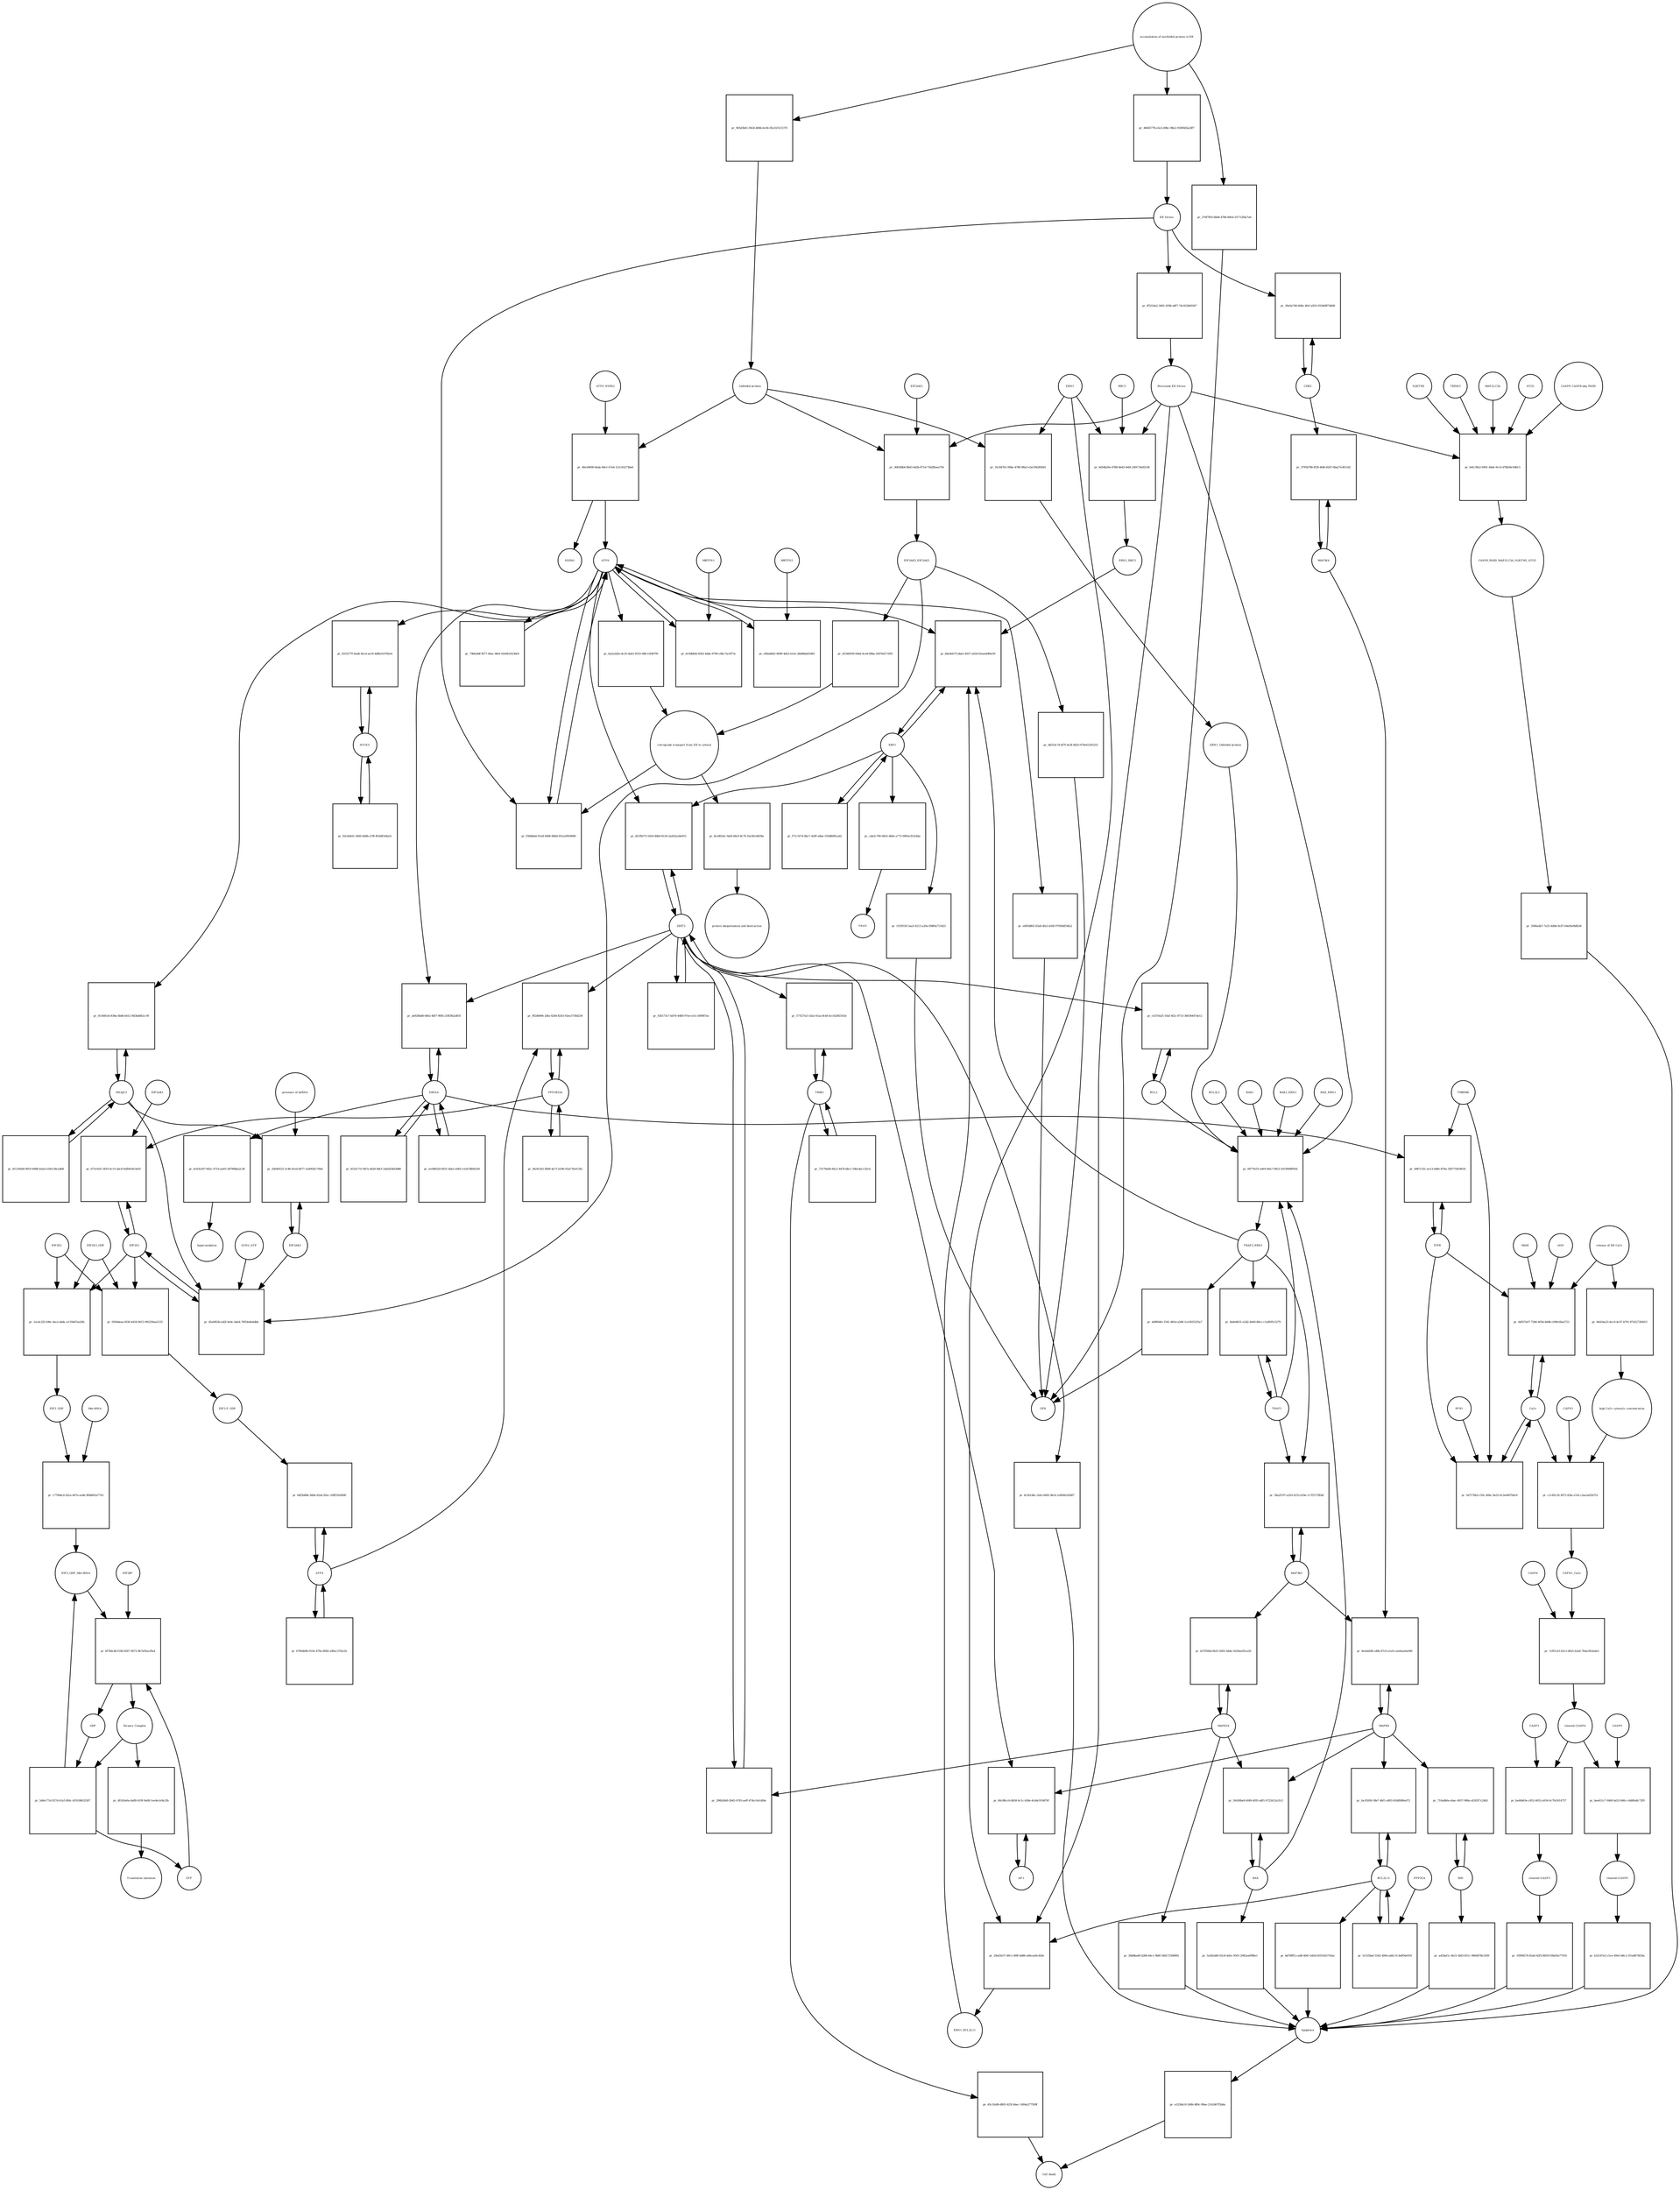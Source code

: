 strict digraph  {
ATF6_HSPA5 [annotation="", bipartite=0, cls=complex, fontsize=4, label=ATF6_HSPA5, shape=circle];
"pr_46e26696-8ada-40e1-b7a4-121c63273ba6" [annotation="", bipartite=1, cls=process, fontsize=4, label="pr_46e26696-8ada-40e1-b7a4-121c63273ba6", shape=square];
ATF6 [annotation="urn_miriam_hgnc.symbol_ATF6", bipartite=0, cls=macromolecule, fontsize=4, label=ATF6, shape=circle];
HSPA5 [annotation="urn_miriam_hgnc.symbol_HSPA5", bipartite=0, cls=macromolecule, fontsize=4, label=HSPA5, shape=circle];
"Unfolded protein" [annotation="", bipartite=0, cls=macromolecule, fontsize=4, label="Unfolded protein", shape=circle];
ERN1 [annotation="urn_miriam_hgnc.symbol_ERN1", bipartite=0, cls=macromolecule, fontsize=4, label=ERN1, shape=circle];
"pr_55c847b1-00be-4786-98a3-e3a194285b91" [annotation="", bipartite=1, cls=process, fontsize=4, label="pr_55c847b1-00be-4786-98a3-e3a194285b91", shape=square];
"ERN1_Unfolded protein" [annotation="", bipartite=0, cls=complex, fontsize=4, label="ERN1_Unfolded protein", shape=circle];
EIF2AK3_EIF2AK3 [annotation="", bipartite=0, cls=complex, fontsize=4, label=EIF2AK3_EIF2AK3, shape=circle];
"pr_45340939-044d-4ce8-89ba-5f476d1735f5" [annotation="", bipartite=1, cls=process, fontsize=4, label="pr_45340939-044d-4ce8-89ba-5f476d1735f5", shape=square];
"retrograde transport from ER to cytosol" [annotation="", bipartite=0, cls=phenotype, fontsize=4, label="retrograde transport from ER to cytosol", shape=circle];
"pr_ba2a2d2a-dc25-4ab3-9555-08fc15f407f6" [annotation="", bipartite=1, cls=process, fontsize=4, label="pr_ba2a2d2a-dc25-4ab3-9555-08fc15f407f6", shape=square];
"pr_8ce8024c-9af4-48c9-8c76-1bc0b144f3bc" [annotation="", bipartite=1, cls=process, fontsize=4, label="pr_8ce8024c-9af4-48c9-8c76-1bc0b144f3bc", shape=square];
"protein ubiquitination and destruction" [annotation="", bipartite=0, cls=phenotype, fontsize=4, label="protein ubiquitination and destruction", shape=circle];
"pr_6977fe55-a9e9-46a7-9453-1653908ff95d" [annotation="", bipartite=1, cls=process, fontsize=4, label="pr_6977fe55-a9e9-46a7-9453-1653908ff95d", shape=square];
TRAF2_ERN1 [annotation="", bipartite=0, cls=complex, fontsize=4, label=TRAF2_ERN1, shape=circle];
BAK1_ERN1 [annotation="", bipartite=0, cls=complex, fontsize=4, label=BAK1_ERN1, shape=circle];
BAX_ERN1 [annotation="", bipartite=0, cls=complex, fontsize=4, label=BAX_ERN1, shape=circle];
BCL2 [annotation="urn_miriam_hgnc.symbol_BCL2", bipartite=0, cls="nucleic acid feature", fontsize=4, label=BCL2, shape=circle];
BCL2L1 [annotation="urn_miriam_hgnc.symbol_BCL2L1", bipartite=0, cls=macromolecule, fontsize=4, label=BCL2L1, shape=circle];
"Persistant ER Stress" [annotation="", bipartite=0, cls=phenotype, fontsize=4, label="Persistant ER Stress", shape=circle];
BAX [annotation="urn_miriam_hgnc.symbol_BAX", bipartite=0, cls=macromolecule, fontsize=4, label=BAX, shape=circle];
BAK1 [annotation="urn_miriam_hgnc.symbol_BAK1", bipartite=0, cls=macromolecule, fontsize=4, label=BAK1, shape=circle];
TRAF2 [annotation="urn_miriam_hgnc.symbol_TRAF2", bipartite=0, cls=macromolecule, fontsize=4, label=TRAF2, shape=circle];
XBP1 [annotation="urn_miriam_hgnc.symbol_XBP1", bipartite=0, cls=macromolecule, fontsize=4, label=XBP1, shape=circle];
"pr_b8a9eb75-bba5-4937-a634-b5aeafdf6e50" [annotation="", bipartite=1, cls=process, fontsize=4, label="pr_b8a9eb75-bba5-4937-a634-b5aeafdf6e50", shape=square];
ERN1_BBC3 [annotation="", bipartite=0, cls=complex, fontsize=4, label=ERN1_BBC3, shape=circle];
ERN1_BCL2L11 [annotation="", bipartite=0, cls=complex, fontsize=4, label=ERN1_BCL2L11, shape=circle];
"pr_f71c1674-8bc7-429f-a6be-193d80f0ca62" [annotation="", bipartite=1, cls=process, fontsize=4, label="pr_f71c1674-8bc7-429f-a6be-193d80f0ca62", shape=square];
"pr_cda5c796-6825-4b0e-a772-0905e353244a" [annotation="", bipartite=1, cls=process, fontsize=4, label="pr_cda5c796-6825-4b0e-a772-0905e353244a", shape=square];
ERAD [annotation="", bipartite=0, cls=phenotype, fontsize=4, label=ERAD, shape=circle];
"pr_1f1f9550-5aa5-4213-a29a-f08f0a715423" [annotation="", bipartite=1, cls=process, fontsize=4, label="pr_1f1f9550-5aa5-4213-a29a-f08f0a715423", shape=square];
UPR [annotation="", bipartite=0, cls=phenotype, fontsize=4, label=UPR, shape=circle];
"pr_8a8e8631-e2d2-4449-88cc-c1af695c5279" [annotation="", bipartite=1, cls=process, fontsize=4, label="pr_8a8e8631-e2d2-4449-88cc-c1af695c5279", shape=square];
MAPK8 [annotation="urn_miriam_hgnc.symbol_MAPK8", bipartite=0, cls=macromolecule, fontsize=4, label=MAPK8, shape=circle];
"pr_4ee6afd8-cd8b-47c0-a1e4-cea4eaa6a048" [annotation="", bipartite=1, cls=process, fontsize=4, label="pr_4ee6afd8-cd8b-47c0-a1e4-cea4eaa6a048", shape=square];
MAP3K4 [annotation="urn_miriam_hgnc.symbol_MAP3K4", bipartite=0, cls=macromolecule, fontsize=4, label=MAP3K4, shape=circle];
MAP3K5 [annotation="urn_miriam_hgnc.symbol_MAP3K5", bipartite=0, cls=macromolecule, fontsize=4, label=MAP3K5, shape=circle];
MAPK14 [annotation="urn_miriam_hgnc.symbol_MAPK14", bipartite=0, cls=macromolecule, fontsize=4, label=MAPK14, shape=circle];
"pr_b27f566d-0b31-4491-bb4e-5d34ae95ca26" [annotation="", bipartite=1, cls=process, fontsize=4, label="pr_b27f566d-0b31-4491-bb4e-5d34ae95ca26", shape=square];
"pr_36b8bad0-428b-44c1-9b6f-58d172508841" [annotation="", bipartite=1, cls=process, fontsize=4, label="pr_36b8bad0-428b-44c1-9b6f-58d172508841", shape=square];
Apoptosis [annotation="", bipartite=0, cls=phenotype, fontsize=4, label=Apoptosis, shape=circle];
DDIT3 [annotation="urn_miriam_hgnc.symbol_DDIT3", bipartite=0, cls=macromolecule, fontsize=4, label=DDIT3, shape=circle];
"pr_296b26d0-2b45-4765-aeff-47dcc0e1dfde" [annotation="", bipartite=1, cls=process, fontsize=4, label="pr_296b26d0-2b45-4765-aeff-47dcc0e1dfde", shape=square];
"pr_bc5b14bc-2efe-4492-96c6-1efb0b1d2687" [annotation="", bipartite=1, cls=process, fontsize=4, label="pr_bc5b14bc-2efe-4492-96c6-1efb0b1d2687", shape=square];
"pr_cb37eb25-16af-4f2c-8713-36036447de12" [annotation="", bipartite=1, cls=process, fontsize=4, label="pr_cb37eb25-16af-4f2c-8713-36036447de12", shape=square];
"pr_f5fdb6a6-91e8-4906-868d-051a2f959080" [annotation="", bipartite=1, cls=process, fontsize=4, label="pr_f5fdb6a6-91e8-4906-868d-051a2f959080", shape=square];
"ER Stress" [annotation="", bipartite=0, cls=phenotype, fontsize=4, label="ER Stress", shape=circle];
"pr_6c0dbbfd-9562-4dda-9799-c6bc7acf073c" [annotation="", bipartite=1, cls=process, fontsize=4, label="pr_6c0dbbfd-9562-4dda-9799-c6bc7acf073c", shape=square];
MBTPS1 [annotation="urn_miriam_hgnc.symbol_MBTPS1", bipartite=0, cls=macromolecule, fontsize=4, label=MBTPS1, shape=circle];
"pr_e9bab6b2-8699-4d52-b1ee-28dd8ab01861" [annotation="", bipartite=1, cls=process, fontsize=4, label="pr_e9bab6b2-8699-4d52-b1ee-28dd8ab01861", shape=square];
MBTPS2 [annotation="urn_miriam_hgnc.symbol_MBTPS2", bipartite=0, cls=macromolecule, fontsize=4, label=MBTPS2, shape=circle];
"pr_79bfa48f-f677-40ac-86ef-02e6b10236e9" [annotation="", bipartite=1, cls=process, fontsize=4, label="pr_79bfa48f-f677-40ac-86ef-02e6b10236e9", shape=square];
"pr_926173c7-bd76-4480-97ee-e51c180987ae" [annotation="", bipartite=1, cls=process, fontsize=4, label="pr_926173c7-bd76-4480-97ee-e51c180987ae", shape=square];
"pr_821fb575-5418-48b0-813d-2ad25a24e053" [annotation="", bipartite=1, cls=process, fontsize=4, label="pr_821fb575-5418-48b0-813d-2ad25a24e053", shape=square];
EIF2S1 [annotation="urn_miriam_hgnc.symbol_EIF2S1", bipartite=0, cls=macromolecule, fontsize=4, label=EIF2S1, shape=circle];
"pr_d5a0f63b-ed2f-4e4c-b4e4-76f54e8ebdbb" [annotation="", bipartite=1, cls=process, fontsize=4, label="pr_d5a0f63b-ed2f-4e4c-b4e4-76f54e8ebdbb", shape=square];
GCN2_ATP [annotation="", bipartite=0, cls=complex, fontsize=4, label=GCN2_ATP, shape=circle];
EIF2AK2 [annotation="urn_miriam_hgnc.symbol_EIF2AK2", bipartite=0, cls=macromolecule, fontsize=4, label=EIF2AK2, shape=circle];
DNAJC3 [annotation="urn_miriam_hgnc.symbol_DNAJC3", bipartite=0, cls=macromolecule, fontsize=4, label=DNAJC3, shape=circle];
EIF2S2 [annotation="urn_miriam_hgnc.symbol_EIF2S2", bipartite=0, cls=macromolecule, fontsize=4, label=EIF2S2, shape=circle];
"pr_1ecdc22f-e96c-4ece-bb4c-e1356d7ae26b" [annotation="", bipartite=1, cls=process, fontsize=4, label="pr_1ecdc22f-e96c-4ece-bb4c-e1356d7ae26b", shape=square];
EIF2S3_GDP [annotation="", bipartite=0, cls=complex, fontsize=4, label=EIF2S3_GDP, shape=circle];
EIF2_GDP [annotation="", bipartite=0, cls=complex, fontsize=4, label=EIF2_GDP, shape=circle];
"EIF2_GDP_Met-tRNA" [annotation="", bipartite=0, cls=complex, fontsize=4, label="EIF2_GDP_Met-tRNA", shape=circle];
"pr_bf78dc4b-f18d-4567-9673-9b7a05acf6a4" [annotation="", bipartite=1, cls=process, fontsize=4, label="pr_bf78dc4b-f18d-4567-9673-9b7a05acf6a4", shape=square];
"Ternary Complex" [annotation="", bipartite=0, cls=complex, fontsize=4, label="Ternary Complex", shape=circle];
"EIF2B*" [annotation="", bipartite=0, cls=complex, fontsize=4, label="EIF2B*", shape=circle];
GTP [annotation="urn_miriam_obo.chebi_CHEBI%3A57600", bipartite=0, cls="simple chemical", fontsize=4, label=GTP, shape=circle];
GDP [annotation="urn_miriam_obo.chebi_CHEBI%3A65180", bipartite=0, cls="simple chemical", fontsize=4, label=GDP, shape=circle];
"pr_5d4e171d-927d-41a5-8fdc-d19108632587" [annotation="", bipartite=1, cls=process, fontsize=4, label="pr_5d4e171d-927d-41a5-8fdc-d19108632587", shape=square];
ATF4 [annotation="urn_miriam_hgnc.symbol_ATF4", bipartite=0, cls=macromolecule, fontsize=4, label=ATF4, shape=circle];
"pr_64f2b8b6-56bb-42eb-92ec-16fff1fe0b90" [annotation="", bipartite=1, cls=process, fontsize=4, label="pr_64f2b8b6-56bb-42eb-92ec-16fff1fe0b90", shape=square];
"EIF2-P_GDP" [annotation="", bipartite=0, cls=complex, fontsize=4, label="EIF2-P_GDP", shape=circle];
"pr_b70b4b9b-910e-470a-8082-a96ec27b2cfa" [annotation="", bipartite=1, cls=process, fontsize=4, label="pr_b70b4b9b-910e-470a-8082-a96ec27b2cfa", shape=square];
PPP1R15A [annotation="urn_miriam_hgnc.symbol_PPP1R15A", bipartite=0, cls=macromolecule, fontsize=4, label=PPP1R15A, shape=circle];
"pr_9f2d6066-2dfa-4264-8243-92ee3738d239" [annotation="", bipartite=1, cls=process, fontsize=4, label="pr_9f2d6066-2dfa-4264-8243-92ee3738d239", shape=square];
"pr_4fa912b1-fb08-4a71-b19b-03a17fa01342" [annotation="", bipartite=1, cls=process, fontsize=4, label="pr_4fa912b1-fb08-4a71-b19b-03a17fa01342", shape=square];
"pr_d01b5e6a-da89-419f-9a08-1ee4e1e9a33b" [annotation="", bipartite=1, cls=process, fontsize=4, label="pr_d01b5e6a-da89-419f-9a08-1ee4e1e9a33b", shape=square];
"Translation initiation" [annotation="", bipartite=0, cls=phenotype, fontsize=4, label="Translation initiation", shape=circle];
"pr_58a2f197-a203-4152-b18e-1c7f5175ffdd" [annotation="", bipartite=1, cls=process, fontsize=4, label="pr_58a2f197-a203-4152-b18e-1c7f5175ffdd", shape=square];
ERO1A [annotation="urn_miriam_hgnc.symbol_ERO1A", bipartite=0, cls=macromolecule, fontsize=4, label=ERO1A, shape=circle];
"pr_ab928bd8-6842-4bf7-90fb-218f382a4f5f" [annotation="", bipartite=1, cls=process, fontsize=4, label="pr_ab928bd8-6842-4bf7-90fb-218f382a4f5f", shape=square];
"pr_ee58852d-4931-4ba5-a065-e1ed7db9a556" [annotation="", bipartite=1, cls=process, fontsize=4, label="pr_ee58852d-4931-4ba5-a065-e1ed7db9a556", shape=square];
"pr_671e5ef1-4f10-4c15-abc8-0afb9c6e3e03" [annotation="", bipartite=1, cls=process, fontsize=4, label="pr_671e5ef1-4f10-4c15-abc8-0afb9c6e3e03", shape=square];
EIF2AK1 [annotation="urn_miriam_hgnc.symbol_EIF2AK1", bipartite=0, cls=macromolecule, fontsize=4, label=EIF2AK1, shape=circle];
"pr_56436be9-6049-4f05-a8f1-6722612a1fc2" [annotation="", bipartite=1, cls=process, fontsize=4, label="pr_56436be9-6049-4f05-a8f1-6722612a1fc2", shape=square];
"pr_5a3b2d40-02c8-4d3c-9501-2945aa09f8e1" [annotation="", bipartite=1, cls=process, fontsize=4, label="pr_5a3b2d40-02c8-4d3c-9501-2945aa09f8e1", shape=square];
"Ca2+" [annotation="urn_miriam_obo.chebi_CHEBI%3A29108", bipartite=0, cls="simple chemical", fontsize=4, label="Ca2+", shape=circle];
"pr_6d937a07-72b6-405b-8d48-c090c6ba2721" [annotation="", bipartite=1, cls=process, fontsize=4, label="pr_6d937a07-72b6-405b-8d48-c090c6ba2721", shape=square];
"release of ER Ca2+" [annotation="", bipartite=0, cls=phenotype, fontsize=4, label="release of ER Ca2+", shape=circle];
ITPR [annotation="urn_miriam_hgnc.symbol_ITPR1|urn_miriam_hgnc.symbol_ITPR2|urn_miriam_hgnc.symbol_ITPR3", bipartite=0, cls=macromolecule, fontsize=4, label=ITPR, shape=circle];
MAM [annotation="", bipartite=0, cls=phenotype, fontsize=4, label=MAM, shape=circle];
s619 [annotation="", bipartite=0, cls=complex, fontsize=4, label=s619, shape=circle];
"pr_3795b786-ff28-4fdb-82d7-6ba27e3611d2" [annotation="", bipartite=1, cls=process, fontsize=4, label="pr_3795b786-ff28-4fdb-82d7-6ba27e3611d2", shape=square];
CDK5 [annotation="urn_miriam_hgnc.symbol_CDK5", bipartite=0, cls=macromolecule, fontsize=4, label=CDK5, shape=circle];
"pr_39e0a7d9-406e-4fef-a503-933468f74b08" [annotation="", bipartite=1, cls="uncertain process", fontsize=4, label="pr_39e0a7d9-406e-4fef-a503-933468f74b08", shape=square];
"pr_e3238a10-246b-489c-98ae-2142467f2bda" [annotation="", bipartite=1, cls=process, fontsize=4, label="pr_e3238a10-246b-489c-98ae-2142467f2bda", shape=square];
"Cell death" [annotation="", bipartite=0, cls=phenotype, fontsize=4, label="Cell death", shape=circle];
"pr_5d7176b3-c50c-466c-9a32-0c2e0407b4c9" [annotation="", bipartite=1, cls=process, fontsize=4, label="pr_5d7176b3-c50c-466c-9a32-0c2e0407b4c9", shape=square];
TMBIM6 [annotation="urn_miriam_hgnc.symbol_TMBIM6", bipartite=0, cls=macromolecule, fontsize=4, label=TMBIM6, shape=circle];
RYR1 [annotation="urn_miriam_hgnc.symbol_RYR1", bipartite=0, cls=macromolecule, fontsize=4, label=RYR1, shape=circle];
EIF2AK3 [annotation="urn_miriam_hgnc.symbol_EIF2AK3", bipartite=0, cls=macromolecule, fontsize=4, label=EIF2AK3, shape=circle];
"pr_3683fdb4-8b43-4d2b-871d-75d2ffaea756" [annotation="", bipartite=1, cls=process, fontsize=4, label="pr_3683fdb4-8b43-4d2b-871d-75d2ffaea756", shape=square];
"pr_6c63e207-062c-471d-aa93-3d790bba2c36" [annotation="", bipartite=1, cls=process, fontsize=4, label="pr_6c63e207-062c-471d-aa93-3d790bba2c36", shape=square];
hyperoxidation [annotation="", bipartite=0, cls=phenotype, fontsize=4, label=hyperoxidation, shape=circle];
"pr_4525c71f-9d7a-4b20-8dcf-2a82d34d3d88" [annotation="", bipartite=1, cls=process, fontsize=4, label="pr_4525c71f-9d7a-4b20-8dcf-2a82d34d3d88", shape=square];
"pr_ff522da2-59d1-459b-a8f7-74c4528d5567" [annotation="", bipartite=1, cls=process, fontsize=4, label="pr_ff522da2-59d1-459b-a8f7-74c4528d5567", shape=square];
"CASP8_CASP8-ubq_FADD" [annotation="", bipartite=0, cls=complex, fontsize=4, label="CASP8_CASP8-ubq_FADD", shape=circle];
"pr_0efc39a2-6901-44de-9cc0-d78b56c0d0c5" [annotation="", bipartite=1, cls=process, fontsize=4, label="pr_0efc39a2-6901-44de-9cc0-d78b56c0d0c5", shape=square];
"SQSTM1 " [annotation="urn_miriam_hgnc.symbol_SQSTM1", bipartite=0, cls=macromolecule, fontsize=4, label="SQSTM1 ", shape=circle];
CASP8_FADD_MAP1LC3A_SQSTM1_ATG5 [annotation="", bipartite=0, cls=complex, fontsize=4, label=CASP8_FADD_MAP1LC3A_SQSTM1_ATG5, shape=circle];
TRIM13 [annotation="urn_miriam_hgnc.symbol_TRIM13", bipartite=0, cls=macromolecule, fontsize=4, label=TRIM13, shape=circle];
MAP1LC3A [annotation="urn_miriam_hgnc.symbol_MAP1LC3A", bipartite=0, cls=macromolecule, fontsize=4, label=MAP1LC3A, shape=circle];
ATG5 [annotation="urn_miriam_hgnc.symbol_ATG5", bipartite=0, cls=macromolecule, fontsize=4, label=ATG5, shape=circle];
"pr_2006a4b7-7a55-4d9d-9c87-64ef4e9bfb38" [annotation="", bipartite=1, cls=process, fontsize=4, label="pr_2006a4b7-7a55-4d9d-9c87-64ef4e9bfb38", shape=square];
"AP-1" [annotation="urn_miriam_hgnc.symbol_FOS|urn_miriam_hgnc.symbol_FOSB|urn_miriam_hgnc.symbol_FOSL1|urn_miriam_hgnc.symbol_FOSL2|urn_miriam_hgnc.symbol_JUN|urn_miriam_hgnc.symbol_JUNB|urn_miriam_hgnc.symbol_JUND", bipartite=0, cls=macromolecule, fontsize=4, label="AP-1", shape=circle];
"pr_66c88cc6-db58-4c1c-b58e-4cb4c919d76f" [annotation="", bipartite=1, cls=process, fontsize=4, label="pr_66c88cc6-db58-4c1c-b58e-4cb4c919d76f", shape=square];
"pr_d3646525-3c46-41ed-8477-1a0002fc70b4" [annotation="", bipartite=1, cls=process, fontsize=4, label="pr_d3646525-3c46-41ed-8477-1a0002fc70b4", shape=square];
"presence of dsRNA" [annotation="", bipartite=0, cls=phenotype, fontsize=4, label="presence of dsRNA", shape=circle];
"Met-tRNA" [annotation="urn_miriam_hgnc_HGNC%3A34779", bipartite=0, cls="nucleic acid feature", fontsize=4, label="Met-tRNA", shape=circle];
"pr_c7700dcd-2b1a-447a-aa46-9f4b692a7743" [annotation="", bipartite=1, cls=process, fontsize=4, label="pr_c7700dcd-2b1a-447a-aa46-9f4b692a7743", shape=square];
"pr_05044eae-f630-4434-9615-992256ae2155" [annotation="", bipartite=1, cls=process, fontsize=4, label="pr_05044eae-f630-4434-9615-992256ae2155", shape=square];
"accumulation of misfolded protein in ER" [annotation="", bipartite=0, cls=phenotype, fontsize=4, label="accumulation of misfolded protein in ER", shape=circle];
"pr_945d3b61-9424-484b-bc64-05e1b7e31370" [annotation="", bipartite=1, cls=process, fontsize=4, label="pr_945d3b61-9424-484b-bc64-05e1b7e31370", shape=square];
"pr_46665778-e5e3-49bc-98e2-91800d3a20f7" [annotation="", bipartite=1, cls=process, fontsize=4, label="pr_46665778-e5e3-49bc-98e2-91800d3a20f7", shape=square];
"pr_376f7f05-6b84-4786-89ed-1f1712fbe7a6" [annotation="", bipartite=1, cls=process, fontsize=4, label="pr_376f7f05-6b84-4786-89ed-1f1712fbe7a6", shape=square];
"pr_dd333c7d-bf7f-4e3f-8d25-676e61205255" [annotation="", bipartite=1, cls=process, fontsize=4, label="pr_dd333c7d-bf7f-4e3f-8d25-676e61205255", shape=square];
"pr_4d9f646c-f541-481d-a568-1ce3035255a7" [annotation="", bipartite=1, cls=process, fontsize=4, label="pr_4d9f646c-f541-481d-a568-1ce3035255a7", shape=square];
"pr_e805d802-83a8-4fa5-b56f-979566f54fa2" [annotation="", bipartite=1, cls=process, fontsize=4, label="pr_e805d802-83a8-4fa5-b56f-979566f54fa2", shape=square];
BCL2L11 [annotation="urn_miriam_hgnc.symbol_BCL2L11", bipartite=0, cls=macromolecule, fontsize=4, label=BCL2L11, shape=circle];
"pr_fac95f49-38e7-4bf1-a893-fd3df688ed72" [annotation="", bipartite=1, cls=process, fontsize=4, label="pr_fac95f49-38e7-4bf1-a893-fd3df688ed72", shape=square];
BID [annotation="urn_miriam_hgnc.symbol_BID", bipartite=0, cls=macromolecule, fontsize=4, label=BID, shape=circle];
"pr_710adb6e-ebac-4937-986a-af265f7c24b5" [annotation="", bipartite=1, cls=process, fontsize=4, label="pr_710adb6e-ebac-4937-986a-af265f7c24b5", shape=square];
"pr_bd76fff2-cad0-4041-b45d-4555425743ac" [annotation="", bipartite=1, cls=process, fontsize=4, label="pr_bd76fff2-cad0-4041-b45d-4555425743ac", shape=square];
"pr_a424af1c-8e21-4bf3-851c-9844878e3189" [annotation="", bipartite=1, cls=process, fontsize=4, label="pr_a424af1c-8e21-4bf3-851c-9844878e3189", shape=square];
"pr_29a03e57-d9c1-46ff-bd86-a9dcae8c426e" [annotation="", bipartite=1, cls=process, fontsize=4, label="pr_29a03e57-d9c1-46ff-bd86-a9dcae8c426e", shape=square];
"pr_0d54b20e-d788-4b45-9ebf-249174a92536" [annotation="", bipartite=1, cls=process, fontsize=4, label="pr_0d54b20e-d788-4b45-9ebf-249174a92536", shape=square];
BBC3 [annotation="urn_miriam_hgnc.symbol_BBC3", bipartite=0, cls=macromolecule, fontsize=4, label=BBC3, shape=circle];
"pr_5c535baf-5542-4064-abb1-fc3aff04e916" [annotation="", bipartite=1, cls=process, fontsize=4, label="pr_5c535baf-5542-4064-abb1-fc3aff04e916", shape=square];
PPP2CA [annotation="urn_miriam_hgnc.symbol_PPP2CA", bipartite=0, cls=macromolecule, fontsize=4, label=PPP2CA, shape=circle];
TRIB3 [annotation="urn_miriam_hgnc.symbol_TRIB3", bipartite=0, cls=macromolecule, fontsize=4, label=TRIB3, shape=circle];
"pr_571f27a3-1d2a-41aa-8cbf-bcc62d92163e" [annotation="", bipartite=1, cls=process, fontsize=4, label="pr_571f27a3-1d2a-41aa-8cbf-bcc62d92163e", shape=square];
"pr_73179a0b-84c2-447b-bbc1-54bcdac132cd" [annotation="", bipartite=1, cls=process, fontsize=4, label="pr_73179a0b-84c2-447b-bbc1-54bcdac132cd", shape=square];
"pr_d5c1fa88-d803-425f-bbec-1604a377509f" [annotation="", bipartite=1, cls=process, fontsize=4, label="pr_d5c1fa88-d803-425f-bbec-1604a377509f", shape=square];
"pr_84434a23-dcc9-4c47-b701-8742272fd015" [annotation="", bipartite=1, cls=process, fontsize=4, label="pr_84434a23-dcc9-4c47-b701-8742272fd015", shape=square];
"high Ca2+ cytosolic concentration" [annotation="", bipartite=0, cls=phenotype, fontsize=4, label="high Ca2+ cytosolic concentration", shape=circle];
"pr_0c5681eb-838a-4bd6-b612-9d3bdd82cc9f" [annotation="", bipartite=1, cls=process, fontsize=4, label="pr_0c5681eb-838a-4bd6-b612-9d3bdd82cc9f", shape=square];
"pr_451356d4-9919-4968-b5ad-e18e138cadb8" [annotation="", bipartite=1, cls=process, fontsize=4, label="pr_451356d4-9919-4968-b5ad-e18e138cadb8", shape=square];
"pr_4987c52c-ee13-448e-876a-35b775459618" [annotation="", bipartite=1, cls=process, fontsize=4, label="pr_4987c52c-ee13-448e-876a-35b775459618", shape=square];
CASP4 [annotation="urn_miriam_hgnc.symbol_CASP4", bipartite=0, cls=macromolecule, fontsize=4, label=CASP4, shape=circle];
"pr_11f013cf-b3c3-40a5-b2a0-7b4a1fb3ada5" [annotation="", bipartite=1, cls=process, fontsize=4, label="pr_11f013cf-b3c3-40a5-b2a0-7b4a1fb3ada5", shape=square];
"cleaved~CASP4" [annotation="urn_miriam_hgnc.symbol_CASP4", bipartite=0, cls=macromolecule, fontsize=4, label="cleaved~CASP4", shape=circle];
"CAPN1_Ca2+" [annotation="", bipartite=0, cls=complex, fontsize=4, label="CAPN1_Ca2+", shape=circle];
CASP3 [annotation="urn_miriam_hgnc.symbol_CASP3", bipartite=0, cls=macromolecule, fontsize=4, label=CASP3, shape=circle];
"pr_ba44b63e-c852-4053-a934-0c7fe5014757" [annotation="", bipartite=1, cls=process, fontsize=4, label="pr_ba44b63e-c852-4053-a934-0c7fe5014757", shape=square];
"cleaved~CASP3" [annotation="urn_miriam_hgnc.symbol_CASP3", bipartite=0, cls=macromolecule, fontsize=4, label="cleaved~CASP3", shape=circle];
CASP9 [annotation="urn_miriam_hgnc.symbol_CSAP9", bipartite=0, cls=macromolecule, fontsize=4, label=CASP9, shape=circle];
"pr_bee431c7-646f-4a52-846c-c6d80a8c72f9" [annotation="", bipartite=1, cls=process, fontsize=4, label="pr_bee431c7-646f-4a52-846c-c6d80a8c72f9", shape=square];
"cleaved~CASP9" [annotation="urn_miriam_hgnc.symbol_CASP9", bipartite=0, cls=macromolecule, fontsize=4, label="cleaved~CASP9", shape=circle];
CAPN1 [annotation="urn_miriam_hgnc.symbol_CAPN1", bipartite=0, cls=macromolecule, fontsize=4, label=CAPN1, shape=circle];
"pr_c1c85c29-3672-43fe-a7af-c2aa2a02b753" [annotation="", bipartite=1, cls=process, fontsize=4, label="pr_c1c85c29-3672-43fe-a7af-c2aa2a02b753", shape=square];
"pr_10994576-82a6-42f5-8659-f58a92e77016" [annotation="", bipartite=1, cls=process, fontsize=4, label="pr_10994576-82a6-42f5-8659-f58a92e77016", shape=square];
"pr_b32147e2-c5ce-49e5-b8c2-1f1a8674f24a" [annotation="", bipartite=1, cls=process, fontsize=4, label="pr_b32147e2-c5ce-49e5-b8c2-1f1a8674f24a", shape=square];
HYOU1 [annotation="urn_miriam_hgnc.symbol_HYOU1", bipartite=0, cls=macromolecule, fontsize=4, label=HYOU1, shape=circle];
"pr_81f3277f-6ad4-42cd-ae19-4d8b316782e4" [annotation="", bipartite=1, cls=process, fontsize=4, label="pr_81f3277f-6ad4-42cd-ae19-4d8b316782e4", shape=square];
"pr_92cb4441-2600-4d9b-a79f-ffe68f184a5c" [annotation="", bipartite=1, cls=process, fontsize=4, label="pr_92cb4441-2600-4d9b-a79f-ffe68f184a5c", shape=square];
ATF6_HSPA5 -> "pr_46e26696-8ada-40e1-b7a4-121c63273ba6"  [annotation="", interaction_type=consumption];
"pr_46e26696-8ada-40e1-b7a4-121c63273ba6" -> ATF6  [annotation="", interaction_type=production];
"pr_46e26696-8ada-40e1-b7a4-121c63273ba6" -> HSPA5  [annotation="", interaction_type=production];
ATF6 -> "pr_ba2a2d2a-dc25-4ab3-9555-08fc15f407f6"  [annotation="", interaction_type=consumption];
ATF6 -> "pr_b8a9eb75-bba5-4937-a634-b5aeafdf6e50"  [annotation="urn_miriam_pubmed_26587781|urn_miriam_pubmed_23430059", interaction_type=catalysis];
ATF6 -> "pr_f5fdb6a6-91e8-4906-868d-051a2f959080"  [annotation="", interaction_type=consumption];
ATF6 -> "pr_6c0dbbfd-9562-4dda-9799-c6bc7acf073c"  [annotation="", interaction_type=consumption];
ATF6 -> "pr_e9bab6b2-8699-4d52-b1ee-28dd8ab01861"  [annotation="", interaction_type=consumption];
ATF6 -> "pr_79bfa48f-f677-40ac-86ef-02e6b10236e9"  [annotation="", interaction_type=consumption];
ATF6 -> "pr_821fb575-5418-48b0-813d-2ad25a24e053"  [annotation="urn_miriam_pubmed_26587781|urn_miriam_pubmed_17991856|urn_miriam_pubmed_28843399", interaction_type=catalysis];
ATF6 -> "pr_ab928bd8-6842-4bf7-90fb-218f382a4f5f"  [annotation="urn_miriam_pubmed_23850759|urn_miriam_pubmed_25387528", interaction_type=catalysis];
ATF6 -> "pr_e805d802-83a8-4fa5-b56f-979566f54fa2"  [annotation="", interaction_type=consumption];
ATF6 -> "pr_0c5681eb-838a-4bd6-b612-9d3bdd82cc9f"  [annotation="urn_miriam_pubmed_12601012|urn_miriam_pubmed_18360008", interaction_type=catalysis];
ATF6 -> "pr_81f3277f-6ad4-42cd-ae19-4d8b316782e4"  [annotation=urn_miriam_pubmed_18360008, interaction_type=catalysis];
"Unfolded protein" -> "pr_46e26696-8ada-40e1-b7a4-121c63273ba6"  [annotation="urn_miriam_pubmed_19509052|urn_miriam_pubmed_12847084|urn_miriam_pubmed_23850759", interaction_type=catalysis];
"Unfolded protein" -> "pr_55c847b1-00be-4786-98a3-e3a194285b91"  [annotation="", interaction_type=consumption];
"Unfolded protein" -> "pr_3683fdb4-8b43-4d2b-871d-75d2ffaea756"  [annotation=urn_miriam_pubmed_17991856, interaction_type=catalysis];
ERN1 -> "pr_55c847b1-00be-4786-98a3-e3a194285b91"  [annotation="", interaction_type=consumption];
ERN1 -> "pr_29a03e57-d9c1-46ff-bd86-a9dcae8c426e"  [annotation="", interaction_type=consumption];
ERN1 -> "pr_0d54b20e-d788-4b45-9ebf-249174a92536"  [annotation="", interaction_type=consumption];
"pr_55c847b1-00be-4786-98a3-e3a194285b91" -> "ERN1_Unfolded protein"  [annotation="", interaction_type=production];
"ERN1_Unfolded protein" -> "pr_6977fe55-a9e9-46a7-9453-1653908ff95d"  [annotation="", interaction_type=consumption];
EIF2AK3_EIF2AK3 -> "pr_45340939-044d-4ce8-89ba-5f476d1735f5"  [annotation="", interaction_type=consumption];
EIF2AK3_EIF2AK3 -> "pr_d5a0f63b-ed2f-4e4c-b4e4-76f54e8ebdbb"  [annotation="urn_miriam_pubmed_12667446|urn_miriam_pubmed_16246152|urn_miriam_pubmed_12601012|urn_miriam_pubmed_23850759|urn_miriam_pubmed_18360008|urn_miriam_pubmed_26587781", interaction_type=catalysis];
EIF2AK3_EIF2AK3 -> "pr_dd333c7d-bf7f-4e3f-8d25-676e61205255"  [annotation="", interaction_type=consumption];
"pr_45340939-044d-4ce8-89ba-5f476d1735f5" -> "retrograde transport from ER to cytosol"  [annotation="", interaction_type=production];
"retrograde transport from ER to cytosol" -> "pr_8ce8024c-9af4-48c9-8c76-1bc0b144f3bc"  [annotation="", interaction_type=consumption];
"retrograde transport from ER to cytosol" -> "pr_f5fdb6a6-91e8-4906-868d-051a2f959080"  [annotation="urn_miriam_pubmed_18360008|urn_miriam_pubmed_17991856|urn_miriam_pubmed_26587781|urn_miriam_pubmed_12847084", interaction_type=inhibition];
"pr_ba2a2d2a-dc25-4ab3-9555-08fc15f407f6" -> "retrograde transport from ER to cytosol"  [annotation="", interaction_type=production];
"pr_8ce8024c-9af4-48c9-8c76-1bc0b144f3bc" -> "protein ubiquitination and destruction"  [annotation="", interaction_type=production];
"pr_6977fe55-a9e9-46a7-9453-1653908ff95d" -> TRAF2_ERN1  [annotation="", interaction_type=production];
TRAF2_ERN1 -> "pr_b8a9eb75-bba5-4937-a634-b5aeafdf6e50"  [annotation="urn_miriam_pubmed_26587781|urn_miriam_pubmed_23430059", interaction_type=catalysis];
TRAF2_ERN1 -> "pr_8a8e8631-e2d2-4449-88cc-c1af695c5279"  [annotation=urn_miriam_pubmed_23850759, interaction_type=catalysis];
TRAF2_ERN1 -> "pr_58a2f197-a203-4152-b18e-1c7f5175ffdd"  [annotation=urn_miriam_pubmed_23850759, interaction_type=catalysis];
TRAF2_ERN1 -> "pr_4d9f646c-f541-481d-a568-1ce3035255a7"  [annotation="", interaction_type=consumption];
BAK1_ERN1 -> "pr_6977fe55-a9e9-46a7-9453-1653908ff95d"  [annotation="urn_miriam_pubmed_23850759|urn_miriam_pubmed_23430059|urn_miriam_pubmed_26587781", interaction_type=catalysis];
BAX_ERN1 -> "pr_6977fe55-a9e9-46a7-9453-1653908ff95d"  [annotation="urn_miriam_pubmed_23850759|urn_miriam_pubmed_23430059|urn_miriam_pubmed_26587781", interaction_type=catalysis];
BCL2 -> "pr_6977fe55-a9e9-46a7-9453-1653908ff95d"  [annotation="urn_miriam_pubmed_23850759|urn_miriam_pubmed_23430059|urn_miriam_pubmed_26587781", interaction_type=inhibition];
BCL2 -> "pr_cb37eb25-16af-4f2c-8713-36036447de12"  [annotation="", interaction_type=consumption];
BCL2L1 -> "pr_6977fe55-a9e9-46a7-9453-1653908ff95d"  [annotation="urn_miriam_pubmed_23850759|urn_miriam_pubmed_23430059|urn_miriam_pubmed_26587781", interaction_type=inhibition];
"Persistant ER Stress" -> "pr_6977fe55-a9e9-46a7-9453-1653908ff95d"  [annotation="urn_miriam_pubmed_23850759|urn_miriam_pubmed_23430059|urn_miriam_pubmed_26587781", interaction_type=inhibition];
"Persistant ER Stress" -> "pr_3683fdb4-8b43-4d2b-871d-75d2ffaea756"  [annotation=urn_miriam_pubmed_17991856, interaction_type=catalysis];
"Persistant ER Stress" -> "pr_0efc39a2-6901-44de-9cc0-d78b56c0d0c5"  [annotation=urn_miriam_pubmed_17991856, interaction_type=catalysis];
"Persistant ER Stress" -> "pr_29a03e57-d9c1-46ff-bd86-a9dcae8c426e"  [annotation="urn_miriam_pubmed_23850759|urn_miriam_pubmed_23430059|urn_miriam_pubmed_26587781", interaction_type=inhibition];
"Persistant ER Stress" -> "pr_0d54b20e-d788-4b45-9ebf-249174a92536"  [annotation="urn_miriam_pubmed_23430059|urn_miriam_pubmed_17991856", interaction_type=inhibition];
BAX -> "pr_6977fe55-a9e9-46a7-9453-1653908ff95d"  [annotation="urn_miriam_pubmed_23850759|urn_miriam_pubmed_23430059|urn_miriam_pubmed_26587781", interaction_type=catalysis];
BAX -> "pr_56436be9-6049-4f05-a8f1-6722612a1fc2"  [annotation="", interaction_type=consumption];
BAX -> "pr_5a3b2d40-02c8-4d3c-9501-2945aa09f8e1"  [annotation="", interaction_type=consumption];
BAK1 -> "pr_6977fe55-a9e9-46a7-9453-1653908ff95d"  [annotation="urn_miriam_pubmed_23850759|urn_miriam_pubmed_23430059|urn_miriam_pubmed_26587781", interaction_type=catalysis];
TRAF2 -> "pr_6977fe55-a9e9-46a7-9453-1653908ff95d"  [annotation="", interaction_type=consumption];
TRAF2 -> "pr_8a8e8631-e2d2-4449-88cc-c1af695c5279"  [annotation="", interaction_type=consumption];
TRAF2 -> "pr_58a2f197-a203-4152-b18e-1c7f5175ffdd"  [annotation=urn_miriam_pubmed_23850759, interaction_type=catalysis];
XBP1 -> "pr_b8a9eb75-bba5-4937-a634-b5aeafdf6e50"  [annotation="", interaction_type=consumption];
XBP1 -> "pr_f71c1674-8bc7-429f-a6be-193d80f0ca62"  [annotation="", interaction_type=consumption];
XBP1 -> "pr_cda5c796-6825-4b0e-a772-0905e353244a"  [annotation="", interaction_type=consumption];
XBP1 -> "pr_1f1f9550-5aa5-4213-a29a-f08f0a715423"  [annotation="", interaction_type=consumption];
XBP1 -> "pr_821fb575-5418-48b0-813d-2ad25a24e053"  [annotation="urn_miriam_pubmed_26587781|urn_miriam_pubmed_17991856|urn_miriam_pubmed_28843399", interaction_type=catalysis];
"pr_b8a9eb75-bba5-4937-a634-b5aeafdf6e50" -> XBP1  [annotation="", interaction_type=production];
ERN1_BBC3 -> "pr_b8a9eb75-bba5-4937-a634-b5aeafdf6e50"  [annotation="urn_miriam_pubmed_26587781|urn_miriam_pubmed_23430059", interaction_type=catalysis];
ERN1_BCL2L11 -> "pr_b8a9eb75-bba5-4937-a634-b5aeafdf6e50"  [annotation="urn_miriam_pubmed_26587781|urn_miriam_pubmed_23430059", interaction_type=catalysis];
"pr_f71c1674-8bc7-429f-a6be-193d80f0ca62" -> XBP1  [annotation="", interaction_type=production];
"pr_cda5c796-6825-4b0e-a772-0905e353244a" -> ERAD  [annotation="", interaction_type=production];
"pr_1f1f9550-5aa5-4213-a29a-f08f0a715423" -> UPR  [annotation="", interaction_type=production];
"pr_8a8e8631-e2d2-4449-88cc-c1af695c5279" -> TRAF2  [annotation="", interaction_type=production];
MAPK8 -> "pr_4ee6afd8-cd8b-47c0-a1e4-cea4eaa6a048"  [annotation="", interaction_type=consumption];
MAPK8 -> "pr_56436be9-6049-4f05-a8f1-6722612a1fc2"  [annotation="urn_miriam_pubmed_18191217|urn_miriam_pubmed_23430059", interaction_type=catalysis];
MAPK8 -> "pr_66c88cc6-db58-4c1c-b58e-4cb4c919d76f"  [annotation="urn_miriam_pubmed_26618107|urn_miriam_pubmed_26587781|urn_miriam_pubmed_23850759", interaction_type=catalysis];
MAPK8 -> "pr_fac95f49-38e7-4bf1-a893-fd3df688ed72"  [annotation="urn_miriam_pubmed_26018731|urn_miriam_pubmed_23850759", interaction_type=catalysis];
MAPK8 -> "pr_710adb6e-ebac-4937-986a-af265f7c24b5"  [annotation="urn_miriam_pubmed_23430059|urn_miriam_pubmed_11583631", interaction_type=catalysis];
"pr_4ee6afd8-cd8b-47c0-a1e4-cea4eaa6a048" -> MAPK8  [annotation="", interaction_type=production];
MAP3K4 -> "pr_4ee6afd8-cd8b-47c0-a1e4-cea4eaa6a048"  [annotation="urn_miriam_pubmed_18191217|urn_miriam_pubmed_23850759|urn_miriam_pubmed_26587781", interaction_type=catalysis];
MAP3K4 -> "pr_3795b786-ff28-4fdb-82d7-6ba27e3611d2"  [annotation="", interaction_type=consumption];
MAP3K5 -> "pr_4ee6afd8-cd8b-47c0-a1e4-cea4eaa6a048"  [annotation="urn_miriam_pubmed_18191217|urn_miriam_pubmed_23850759|urn_miriam_pubmed_26587781", interaction_type=catalysis];
MAP3K5 -> "pr_b27f566d-0b31-4491-bb4e-5d34ae95ca26"  [annotation="urn_miriam_pubmed_23850759|urn_miriam_pubmed_12215209", interaction_type=catalysis];
MAP3K5 -> "pr_58a2f197-a203-4152-b18e-1c7f5175ffdd"  [annotation="", interaction_type=consumption];
MAPK14 -> "pr_b27f566d-0b31-4491-bb4e-5d34ae95ca26"  [annotation="", interaction_type=consumption];
MAPK14 -> "pr_36b8bad0-428b-44c1-9b6f-58d172508841"  [annotation="", interaction_type=consumption];
MAPK14 -> "pr_296b26d0-2b45-4765-aeff-47dcc0e1dfde"  [annotation="urn_miriam_pubmed_23850759|urn_miriam_pubmed_23430059|urn_miriam_pubmed_26137585", interaction_type=catalysis];
MAPK14 -> "pr_56436be9-6049-4f05-a8f1-6722612a1fc2"  [annotation="urn_miriam_pubmed_18191217|urn_miriam_pubmed_23430059", interaction_type=catalysis];
"pr_b27f566d-0b31-4491-bb4e-5d34ae95ca26" -> MAPK14  [annotation="", interaction_type=production];
"pr_36b8bad0-428b-44c1-9b6f-58d172508841" -> Apoptosis  [annotation="", interaction_type=production];
Apoptosis -> "pr_e3238a10-246b-489c-98ae-2142467f2bda"  [annotation="", interaction_type=consumption];
DDIT3 -> "pr_296b26d0-2b45-4765-aeff-47dcc0e1dfde"  [annotation="", interaction_type=consumption];
DDIT3 -> "pr_bc5b14bc-2efe-4492-96c6-1efb0b1d2687"  [annotation="", interaction_type=consumption];
DDIT3 -> "pr_cb37eb25-16af-4f2c-8713-36036447de12"  [annotation="urn_miriam_pubmed_30662442|urn_miriam_pubmed_23850759", interaction_type=inhibition];
DDIT3 -> "pr_926173c7-bd76-4480-97ee-e51c180987ae"  [annotation="", interaction_type=consumption];
DDIT3 -> "pr_821fb575-5418-48b0-813d-2ad25a24e053"  [annotation="", interaction_type=consumption];
DDIT3 -> "pr_9f2d6066-2dfa-4264-8243-92ee3738d239"  [annotation="urn_miriam_pubmed_23850759|urn_miriam_pubmed_31638256", interaction_type=catalysis];
DDIT3 -> "pr_ab928bd8-6842-4bf7-90fb-218f382a4f5f"  [annotation="urn_miriam_pubmed_23850759|urn_miriam_pubmed_25387528", interaction_type=catalysis];
DDIT3 -> "pr_66c88cc6-db58-4c1c-b58e-4cb4c919d76f"  [annotation="urn_miriam_pubmed_26618107|urn_miriam_pubmed_26587781|urn_miriam_pubmed_23850759", interaction_type=catalysis];
DDIT3 -> "pr_571f27a3-1d2a-41aa-8cbf-bcc62d92163e"  [annotation="urn_miriam_pubmed_23430059|urn_miriam_pubmed_18940792", interaction_type=catalysis];
"pr_296b26d0-2b45-4765-aeff-47dcc0e1dfde" -> DDIT3  [annotation="", interaction_type=production];
"pr_bc5b14bc-2efe-4492-96c6-1efb0b1d2687" -> Apoptosis  [annotation="", interaction_type=production];
"pr_cb37eb25-16af-4f2c-8713-36036447de12" -> BCL2  [annotation="", interaction_type=production];
"pr_f5fdb6a6-91e8-4906-868d-051a2f959080" -> ATF6  [annotation="", interaction_type=production];
"ER Stress" -> "pr_f5fdb6a6-91e8-4906-868d-051a2f959080"  [annotation="urn_miriam_pubmed_18360008|urn_miriam_pubmed_17991856|urn_miriam_pubmed_26587781|urn_miriam_pubmed_12847084", interaction_type=catalysis];
"ER Stress" -> "pr_39e0a7d9-406e-4fef-a503-933468f74b08"  [annotation=urn_miriam_pubmed_22388889, interaction_type=catalysis];
"ER Stress" -> "pr_ff522da2-59d1-459b-a8f7-74c4528d5567"  [annotation="", interaction_type=consumption];
"pr_6c0dbbfd-9562-4dda-9799-c6bc7acf073c" -> ATF6  [annotation="", interaction_type=production];
MBTPS1 -> "pr_6c0dbbfd-9562-4dda-9799-c6bc7acf073c"  [annotation="urn_miriam_pubmed_18360008|urn_miriam_pubmed_17991856|urn_miriam_pubmed_26587781|urn_miriam_pubmed_23850759", interaction_type=catalysis];
"pr_e9bab6b2-8699-4d52-b1ee-28dd8ab01861" -> ATF6  [annotation="", interaction_type=production];
MBTPS2 -> "pr_e9bab6b2-8699-4d52-b1ee-28dd8ab01861"  [annotation="urn_miriam_pubmed_23850759|urn_miriam_pubmed_26587781|urn_miriam_pubmed_17991856|urn_miriam_pubmed_18360008", interaction_type=catalysis];
"pr_79bfa48f-f677-40ac-86ef-02e6b10236e9" -> ATF6  [annotation="", interaction_type=production];
"pr_926173c7-bd76-4480-97ee-e51c180987ae" -> DDIT3  [annotation="", interaction_type=production];
"pr_821fb575-5418-48b0-813d-2ad25a24e053" -> DDIT3  [annotation="", interaction_type=production];
EIF2S1 -> "pr_d5a0f63b-ed2f-4e4c-b4e4-76f54e8ebdbb"  [annotation="", interaction_type=consumption];
EIF2S1 -> "pr_1ecdc22f-e96c-4ece-bb4c-e1356d7ae26b"  [annotation="", interaction_type=consumption];
EIF2S1 -> "pr_671e5ef1-4f10-4c15-abc8-0afb9c6e3e03"  [annotation="", interaction_type=consumption];
EIF2S1 -> "pr_05044eae-f630-4434-9615-992256ae2155"  [annotation="", interaction_type=consumption];
"pr_d5a0f63b-ed2f-4e4c-b4e4-76f54e8ebdbb" -> EIF2S1  [annotation="", interaction_type=production];
GCN2_ATP -> "pr_d5a0f63b-ed2f-4e4c-b4e4-76f54e8ebdbb"  [annotation="urn_miriam_pubmed_12667446|urn_miriam_pubmed_16246152|urn_miriam_pubmed_12601012|urn_miriam_pubmed_23850759|urn_miriam_pubmed_18360008|urn_miriam_pubmed_26587781", interaction_type=catalysis];
EIF2AK2 -> "pr_d5a0f63b-ed2f-4e4c-b4e4-76f54e8ebdbb"  [annotation="urn_miriam_pubmed_12667446|urn_miriam_pubmed_16246152|urn_miriam_pubmed_12601012|urn_miriam_pubmed_23850759|urn_miriam_pubmed_18360008|urn_miriam_pubmed_26587781", interaction_type=catalysis];
EIF2AK2 -> "pr_d3646525-3c46-41ed-8477-1a0002fc70b4"  [annotation="", interaction_type=consumption];
DNAJC3 -> "pr_d5a0f63b-ed2f-4e4c-b4e4-76f54e8ebdbb"  [annotation="urn_miriam_pubmed_12667446|urn_miriam_pubmed_16246152|urn_miriam_pubmed_12601012|urn_miriam_pubmed_23850759|urn_miriam_pubmed_18360008|urn_miriam_pubmed_26587781", interaction_type=inhibition];
DNAJC3 -> "pr_d3646525-3c46-41ed-8477-1a0002fc70b4"  [annotation="urn_miriam_pubmed_12601012|urn_miriam_pubmed_26587781|urn_miriam_pubmed_23850759", interaction_type=inhibition];
DNAJC3 -> "pr_0c5681eb-838a-4bd6-b612-9d3bdd82cc9f"  [annotation="", interaction_type=consumption];
DNAJC3 -> "pr_451356d4-9919-4968-b5ad-e18e138cadb8"  [annotation="", interaction_type=consumption];
EIF2S2 -> "pr_1ecdc22f-e96c-4ece-bb4c-e1356d7ae26b"  [annotation="", interaction_type=consumption];
EIF2S2 -> "pr_05044eae-f630-4434-9615-992256ae2155"  [annotation="", interaction_type=consumption];
"pr_1ecdc22f-e96c-4ece-bb4c-e1356d7ae26b" -> EIF2_GDP  [annotation="", interaction_type=production];
EIF2S3_GDP -> "pr_1ecdc22f-e96c-4ece-bb4c-e1356d7ae26b"  [annotation="", interaction_type=consumption];
EIF2S3_GDP -> "pr_05044eae-f630-4434-9615-992256ae2155"  [annotation="", interaction_type=consumption];
EIF2_GDP -> "pr_c7700dcd-2b1a-447a-aa46-9f4b692a7743"  [annotation="", interaction_type=consumption];
"EIF2_GDP_Met-tRNA" -> "pr_bf78dc4b-f18d-4567-9673-9b7a05acf6a4"  [annotation="", interaction_type=consumption];
"pr_bf78dc4b-f18d-4567-9673-9b7a05acf6a4" -> "Ternary Complex"  [annotation="", interaction_type=production];
"pr_bf78dc4b-f18d-4567-9673-9b7a05acf6a4" -> GDP  [annotation="", interaction_type=production];
"Ternary Complex" -> "pr_5d4e171d-927d-41a5-8fdc-d19108632587"  [annotation="", interaction_type=consumption];
"Ternary Complex" -> "pr_d01b5e6a-da89-419f-9a08-1ee4e1e9a33b"  [annotation="", interaction_type=consumption];
"EIF2B*" -> "pr_bf78dc4b-f18d-4567-9673-9b7a05acf6a4"  [annotation="urn_miriam_pubmed_23850759|urn_miriam_pubmed_16246152", interaction_type=catalysis];
GTP -> "pr_bf78dc4b-f18d-4567-9673-9b7a05acf6a4"  [annotation="", interaction_type=consumption];
GDP -> "pr_5d4e171d-927d-41a5-8fdc-d19108632587"  [annotation="", interaction_type=consumption];
"pr_5d4e171d-927d-41a5-8fdc-d19108632587" -> "EIF2_GDP_Met-tRNA"  [annotation="", interaction_type=production];
"pr_5d4e171d-927d-41a5-8fdc-d19108632587" -> GTP  [annotation="", interaction_type=production];
ATF4 -> "pr_64f2b8b6-56bb-42eb-92ec-16fff1fe0b90"  [annotation="", interaction_type=consumption];
ATF4 -> "pr_b70b4b9b-910e-470a-8082-a96ec27b2cfa"  [annotation="", interaction_type=consumption];
ATF4 -> "pr_9f2d6066-2dfa-4264-8243-92ee3738d239"  [annotation="urn_miriam_pubmed_23850759|urn_miriam_pubmed_31638256", interaction_type=catalysis];
"pr_64f2b8b6-56bb-42eb-92ec-16fff1fe0b90" -> ATF4  [annotation="", interaction_type=production];
"EIF2-P_GDP" -> "pr_64f2b8b6-56bb-42eb-92ec-16fff1fe0b90"  [annotation="urn_miriam_pubmed_15277680|urn_miriam_pubmed_16246152|urn_miriam_pubmed_23850759", interaction_type=catalysis];
"pr_b70b4b9b-910e-470a-8082-a96ec27b2cfa" -> ATF4  [annotation="", interaction_type=production];
PPP1R15A -> "pr_9f2d6066-2dfa-4264-8243-92ee3738d239"  [annotation="", interaction_type=consumption];
PPP1R15A -> "pr_4fa912b1-fb08-4a71-b19b-03a17fa01342"  [annotation="", interaction_type=consumption];
PPP1R15A -> "pr_671e5ef1-4f10-4c15-abc8-0afb9c6e3e03"  [annotation="urn_miriam_pubmed_23850759|urn_miriam_pubmed_12667446|urn_miriam_pubmed_16246152|urn_miriam_pubmed_12601012", interaction_type=catalysis];
"pr_9f2d6066-2dfa-4264-8243-92ee3738d239" -> PPP1R15A  [annotation="", interaction_type=production];
"pr_4fa912b1-fb08-4a71-b19b-03a17fa01342" -> PPP1R15A  [annotation="", interaction_type=production];
"pr_d01b5e6a-da89-419f-9a08-1ee4e1e9a33b" -> "Translation initiation"  [annotation="", interaction_type=production];
"pr_58a2f197-a203-4152-b18e-1c7f5175ffdd" -> MAP3K5  [annotation="", interaction_type=production];
ERO1A -> "pr_ab928bd8-6842-4bf7-90fb-218f382a4f5f"  [annotation="", interaction_type=consumption];
ERO1A -> "pr_ee58852d-4931-4ba5-a065-e1ed7db9a556"  [annotation="", interaction_type=consumption];
ERO1A -> "pr_6c63e207-062c-471d-aa93-3d790bba2c36"  [annotation="", interaction_type=consumption];
ERO1A -> "pr_4525c71f-9d7a-4b20-8dcf-2a82d34d3d88"  [annotation="", interaction_type=consumption];
ERO1A -> "pr_4987c52c-ee13-448e-876a-35b775459618"  [annotation="urn_miriam_pubmed_23850759|urn_miriam_pubmed_23430059", interaction_type=catalysis];
"pr_ab928bd8-6842-4bf7-90fb-218f382a4f5f" -> ERO1A  [annotation="", interaction_type=production];
"pr_ee58852d-4931-4ba5-a065-e1ed7db9a556" -> ERO1A  [annotation="", interaction_type=production];
"pr_671e5ef1-4f10-4c15-abc8-0afb9c6e3e03" -> EIF2S1  [annotation="", interaction_type=production];
EIF2AK1 -> "pr_671e5ef1-4f10-4c15-abc8-0afb9c6e3e03"  [annotation="urn_miriam_pubmed_23850759|urn_miriam_pubmed_12667446|urn_miriam_pubmed_16246152|urn_miriam_pubmed_12601012", interaction_type=catalysis];
"pr_56436be9-6049-4f05-a8f1-6722612a1fc2" -> BAX  [annotation="", interaction_type=production];
"pr_5a3b2d40-02c8-4d3c-9501-2945aa09f8e1" -> Apoptosis  [annotation="", interaction_type=production];
"Ca2+" -> "pr_6d937a07-72b6-405b-8d48-c090c6ba2721"  [annotation="", interaction_type=consumption];
"Ca2+" -> "pr_5d7176b3-c50c-466c-9a32-0c2e0407b4c9"  [annotation="", interaction_type=consumption];
"Ca2+" -> "pr_c1c85c29-3672-43fe-a7af-c2aa2a02b753"  [annotation="", interaction_type=consumption];
"pr_6d937a07-72b6-405b-8d48-c090c6ba2721" -> "Ca2+"  [annotation="", interaction_type=production];
"release of ER Ca2+" -> "pr_6d937a07-72b6-405b-8d48-c090c6ba2721"  [annotation=urn_miriam_pubmed_23850759, interaction_type=catalysis];
"release of ER Ca2+" -> "pr_84434a23-dcc9-4c47-b701-8742272fd015"  [annotation="", interaction_type=consumption];
ITPR -> "pr_6d937a07-72b6-405b-8d48-c090c6ba2721"  [annotation=urn_miriam_pubmed_23850759, interaction_type=catalysis];
ITPR -> "pr_5d7176b3-c50c-466c-9a32-0c2e0407b4c9"  [annotation=urn_miriam_pubmed_23850759, interaction_type=catalysis];
ITPR -> "pr_4987c52c-ee13-448e-876a-35b775459618"  [annotation="", interaction_type=consumption];
MAM -> "pr_6d937a07-72b6-405b-8d48-c090c6ba2721"  [annotation=urn_miriam_pubmed_23850759, interaction_type=catalysis];
s619 -> "pr_6d937a07-72b6-405b-8d48-c090c6ba2721"  [annotation=urn_miriam_pubmed_23850759, interaction_type=catalysis];
"pr_3795b786-ff28-4fdb-82d7-6ba27e3611d2" -> MAP3K4  [annotation="", interaction_type=production];
CDK5 -> "pr_3795b786-ff28-4fdb-82d7-6ba27e3611d2"  [annotation=urn_miriam_pubmed_22388889, interaction_type=catalysis];
CDK5 -> "pr_39e0a7d9-406e-4fef-a503-933468f74b08"  [annotation="", interaction_type=consumption];
"pr_39e0a7d9-406e-4fef-a503-933468f74b08" -> CDK5  [annotation="", interaction_type=production];
"pr_e3238a10-246b-489c-98ae-2142467f2bda" -> "Cell death"  [annotation="", interaction_type=production];
"pr_5d7176b3-c50c-466c-9a32-0c2e0407b4c9" -> "Ca2+"  [annotation="", interaction_type=production];
TMBIM6 -> "pr_5d7176b3-c50c-466c-9a32-0c2e0407b4c9"  [annotation=urn_miriam_pubmed_23850759, interaction_type=catalysis];
TMBIM6 -> "pr_4987c52c-ee13-448e-876a-35b775459618"  [annotation="urn_miriam_pubmed_23850759|urn_miriam_pubmed_23430059", interaction_type=catalysis];
RYR1 -> "pr_5d7176b3-c50c-466c-9a32-0c2e0407b4c9"  [annotation=urn_miriam_pubmed_23850759, interaction_type=catalysis];
EIF2AK3 -> "pr_3683fdb4-8b43-4d2b-871d-75d2ffaea756"  [annotation="", interaction_type=consumption];
"pr_3683fdb4-8b43-4d2b-871d-75d2ffaea756" -> EIF2AK3_EIF2AK3  [annotation="", interaction_type=production];
"pr_6c63e207-062c-471d-aa93-3d790bba2c36" -> hyperoxidation  [annotation="", interaction_type=production];
"pr_4525c71f-9d7a-4b20-8dcf-2a82d34d3d88" -> ERO1A  [annotation="", interaction_type=production];
"pr_ff522da2-59d1-459b-a8f7-74c4528d5567" -> "Persistant ER Stress"  [annotation="", interaction_type=production];
"CASP8_CASP8-ubq_FADD" -> "pr_0efc39a2-6901-44de-9cc0-d78b56c0d0c5"  [annotation="", interaction_type=consumption];
"pr_0efc39a2-6901-44de-9cc0-d78b56c0d0c5" -> CASP8_FADD_MAP1LC3A_SQSTM1_ATG5  [annotation="", interaction_type=production];
"SQSTM1 " -> "pr_0efc39a2-6901-44de-9cc0-d78b56c0d0c5"  [annotation="", interaction_type=consumption];
CASP8_FADD_MAP1LC3A_SQSTM1_ATG5 -> "pr_2006a4b7-7a55-4d9d-9c87-64ef4e9bfb38"  [annotation="", interaction_type=consumption];
TRIM13 -> "pr_0efc39a2-6901-44de-9cc0-d78b56c0d0c5"  [annotation=urn_miriam_pubmed_17991856, interaction_type=catalysis];
MAP1LC3A -> "pr_0efc39a2-6901-44de-9cc0-d78b56c0d0c5"  [annotation="", interaction_type=consumption];
ATG5 -> "pr_0efc39a2-6901-44de-9cc0-d78b56c0d0c5"  [annotation="", interaction_type=consumption];
"pr_2006a4b7-7a55-4d9d-9c87-64ef4e9bfb38" -> Apoptosis  [annotation="", interaction_type=production];
"AP-1" -> "pr_66c88cc6-db58-4c1c-b58e-4cb4c919d76f"  [annotation="", interaction_type=consumption];
"pr_66c88cc6-db58-4c1c-b58e-4cb4c919d76f" -> "AP-1"  [annotation="", interaction_type=production];
"pr_d3646525-3c46-41ed-8477-1a0002fc70b4" -> EIF2AK2  [annotation="", interaction_type=production];
"presence of dsRNA" -> "pr_d3646525-3c46-41ed-8477-1a0002fc70b4"  [annotation="urn_miriam_pubmed_12601012|urn_miriam_pubmed_26587781|urn_miriam_pubmed_23850759", interaction_type=catalysis];
"Met-tRNA" -> "pr_c7700dcd-2b1a-447a-aa46-9f4b692a7743"  [annotation="", interaction_type=consumption];
"pr_c7700dcd-2b1a-447a-aa46-9f4b692a7743" -> "EIF2_GDP_Met-tRNA"  [annotation="", interaction_type=production];
"pr_05044eae-f630-4434-9615-992256ae2155" -> "EIF2-P_GDP"  [annotation="", interaction_type=production];
"accumulation of misfolded protein in ER" -> "pr_945d3b61-9424-484b-bc64-05e1b7e31370"  [annotation="", interaction_type=consumption];
"accumulation of misfolded protein in ER" -> "pr_46665778-e5e3-49bc-98e2-91800d3a20f7"  [annotation="", interaction_type=consumption];
"accumulation of misfolded protein in ER" -> "pr_376f7f05-6b84-4786-89ed-1f1712fbe7a6"  [annotation="", interaction_type=consumption];
"pr_945d3b61-9424-484b-bc64-05e1b7e31370" -> "Unfolded protein"  [annotation="", interaction_type=production];
"pr_46665778-e5e3-49bc-98e2-91800d3a20f7" -> "ER Stress"  [annotation="", interaction_type=production];
"pr_376f7f05-6b84-4786-89ed-1f1712fbe7a6" -> UPR  [annotation="", interaction_type=production];
"pr_dd333c7d-bf7f-4e3f-8d25-676e61205255" -> UPR  [annotation="", interaction_type=production];
"pr_4d9f646c-f541-481d-a568-1ce3035255a7" -> UPR  [annotation="", interaction_type=production];
"pr_e805d802-83a8-4fa5-b56f-979566f54fa2" -> UPR  [annotation="", interaction_type=production];
BCL2L11 -> "pr_fac95f49-38e7-4bf1-a893-fd3df688ed72"  [annotation="", interaction_type=consumption];
BCL2L11 -> "pr_bd76fff2-cad0-4041-b45d-4555425743ac"  [annotation="", interaction_type=consumption];
BCL2L11 -> "pr_29a03e57-d9c1-46ff-bd86-a9dcae8c426e"  [annotation="", interaction_type=consumption];
BCL2L11 -> "pr_5c535baf-5542-4064-abb1-fc3aff04e916"  [annotation="", interaction_type=consumption];
"pr_fac95f49-38e7-4bf1-a893-fd3df688ed72" -> BCL2L11  [annotation="", interaction_type=production];
BID -> "pr_710adb6e-ebac-4937-986a-af265f7c24b5"  [annotation="", interaction_type=consumption];
BID -> "pr_a424af1c-8e21-4bf3-851c-9844878e3189"  [annotation="", interaction_type=consumption];
"pr_710adb6e-ebac-4937-986a-af265f7c24b5" -> BID  [annotation="", interaction_type=production];
"pr_bd76fff2-cad0-4041-b45d-4555425743ac" -> Apoptosis  [annotation="", interaction_type=production];
"pr_a424af1c-8e21-4bf3-851c-9844878e3189" -> Apoptosis  [annotation="", interaction_type=production];
"pr_29a03e57-d9c1-46ff-bd86-a9dcae8c426e" -> ERN1_BCL2L11  [annotation="", interaction_type=production];
"pr_0d54b20e-d788-4b45-9ebf-249174a92536" -> ERN1_BBC3  [annotation="", interaction_type=production];
BBC3 -> "pr_0d54b20e-d788-4b45-9ebf-249174a92536"  [annotation="", interaction_type=consumption];
"pr_5c535baf-5542-4064-abb1-fc3aff04e916" -> BCL2L11  [annotation="", interaction_type=production];
PPP2CA -> "pr_5c535baf-5542-4064-abb1-fc3aff04e916"  [annotation="urn_miriam_pubmed_23850759|urn_miriam_pubmed_23430059", interaction_type=catalysis];
TRIB3 -> "pr_571f27a3-1d2a-41aa-8cbf-bcc62d92163e"  [annotation="", interaction_type=consumption];
TRIB3 -> "pr_73179a0b-84c2-447b-bbc1-54bcdac132cd"  [annotation="", interaction_type=consumption];
TRIB3 -> "pr_d5c1fa88-d803-425f-bbec-1604a377509f"  [annotation="", interaction_type=consumption];
"pr_571f27a3-1d2a-41aa-8cbf-bcc62d92163e" -> TRIB3  [annotation="", interaction_type=production];
"pr_73179a0b-84c2-447b-bbc1-54bcdac132cd" -> TRIB3  [annotation="", interaction_type=production];
"pr_d5c1fa88-d803-425f-bbec-1604a377509f" -> "Cell death"  [annotation="", interaction_type=production];
"pr_84434a23-dcc9-4c47-b701-8742272fd015" -> "high Ca2+ cytosolic concentration"  [annotation="", interaction_type=production];
"high Ca2+ cytosolic concentration" -> "pr_c1c85c29-3672-43fe-a7af-c2aa2a02b753"  [annotation=urn_miriam_pubmed_19931333, interaction_type=catalysis];
"pr_0c5681eb-838a-4bd6-b612-9d3bdd82cc9f" -> DNAJC3  [annotation="", interaction_type=production];
"pr_451356d4-9919-4968-b5ad-e18e138cadb8" -> DNAJC3  [annotation="", interaction_type=production];
"pr_4987c52c-ee13-448e-876a-35b775459618" -> ITPR  [annotation="", interaction_type=production];
CASP4 -> "pr_11f013cf-b3c3-40a5-b2a0-7b4a1fb3ada5"  [annotation="", interaction_type=consumption];
"pr_11f013cf-b3c3-40a5-b2a0-7b4a1fb3ada5" -> "cleaved~CASP4"  [annotation="", interaction_type=production];
"cleaved~CASP4" -> "pr_ba44b63e-c852-4053-a934-0c7fe5014757"  [annotation="urn_miriam_pubmed_19931333|urn_miriam_pubmed_26618107", interaction_type=catalysis];
"cleaved~CASP4" -> "pr_bee431c7-646f-4a52-846c-c6d80a8c72f9"  [annotation="urn_miriam_pubmed_19931333|urn_miriam_pubmed_26618107", interaction_type=catalysis];
"CAPN1_Ca2+" -> "pr_11f013cf-b3c3-40a5-b2a0-7b4a1fb3ada5"  [annotation=urn_miriam_pubmed_19931333, interaction_type=catalysis];
CASP3 -> "pr_ba44b63e-c852-4053-a934-0c7fe5014757"  [annotation="", interaction_type=consumption];
"pr_ba44b63e-c852-4053-a934-0c7fe5014757" -> "cleaved~CASP3"  [annotation="", interaction_type=production];
"cleaved~CASP3" -> "pr_10994576-82a6-42f5-8659-f58a92e77016"  [annotation="", interaction_type=consumption];
CASP9 -> "pr_bee431c7-646f-4a52-846c-c6d80a8c72f9"  [annotation="", interaction_type=consumption];
"pr_bee431c7-646f-4a52-846c-c6d80a8c72f9" -> "cleaved~CASP9"  [annotation="", interaction_type=production];
"cleaved~CASP9" -> "pr_b32147e2-c5ce-49e5-b8c2-1f1a8674f24a"  [annotation="", interaction_type=consumption];
CAPN1 -> "pr_c1c85c29-3672-43fe-a7af-c2aa2a02b753"  [annotation="", interaction_type=consumption];
"pr_c1c85c29-3672-43fe-a7af-c2aa2a02b753" -> "CAPN1_Ca2+"  [annotation="", interaction_type=production];
"pr_10994576-82a6-42f5-8659-f58a92e77016" -> Apoptosis  [annotation="", interaction_type=production];
"pr_b32147e2-c5ce-49e5-b8c2-1f1a8674f24a" -> Apoptosis  [annotation="", interaction_type=production];
HYOU1 -> "pr_81f3277f-6ad4-42cd-ae19-4d8b316782e4"  [annotation="", interaction_type=consumption];
HYOU1 -> "pr_92cb4441-2600-4d9b-a79f-ffe68f184a5c"  [annotation="", interaction_type=consumption];
"pr_81f3277f-6ad4-42cd-ae19-4d8b316782e4" -> HYOU1  [annotation="", interaction_type=production];
"pr_92cb4441-2600-4d9b-a79f-ffe68f184a5c" -> HYOU1  [annotation="", interaction_type=production];
}
